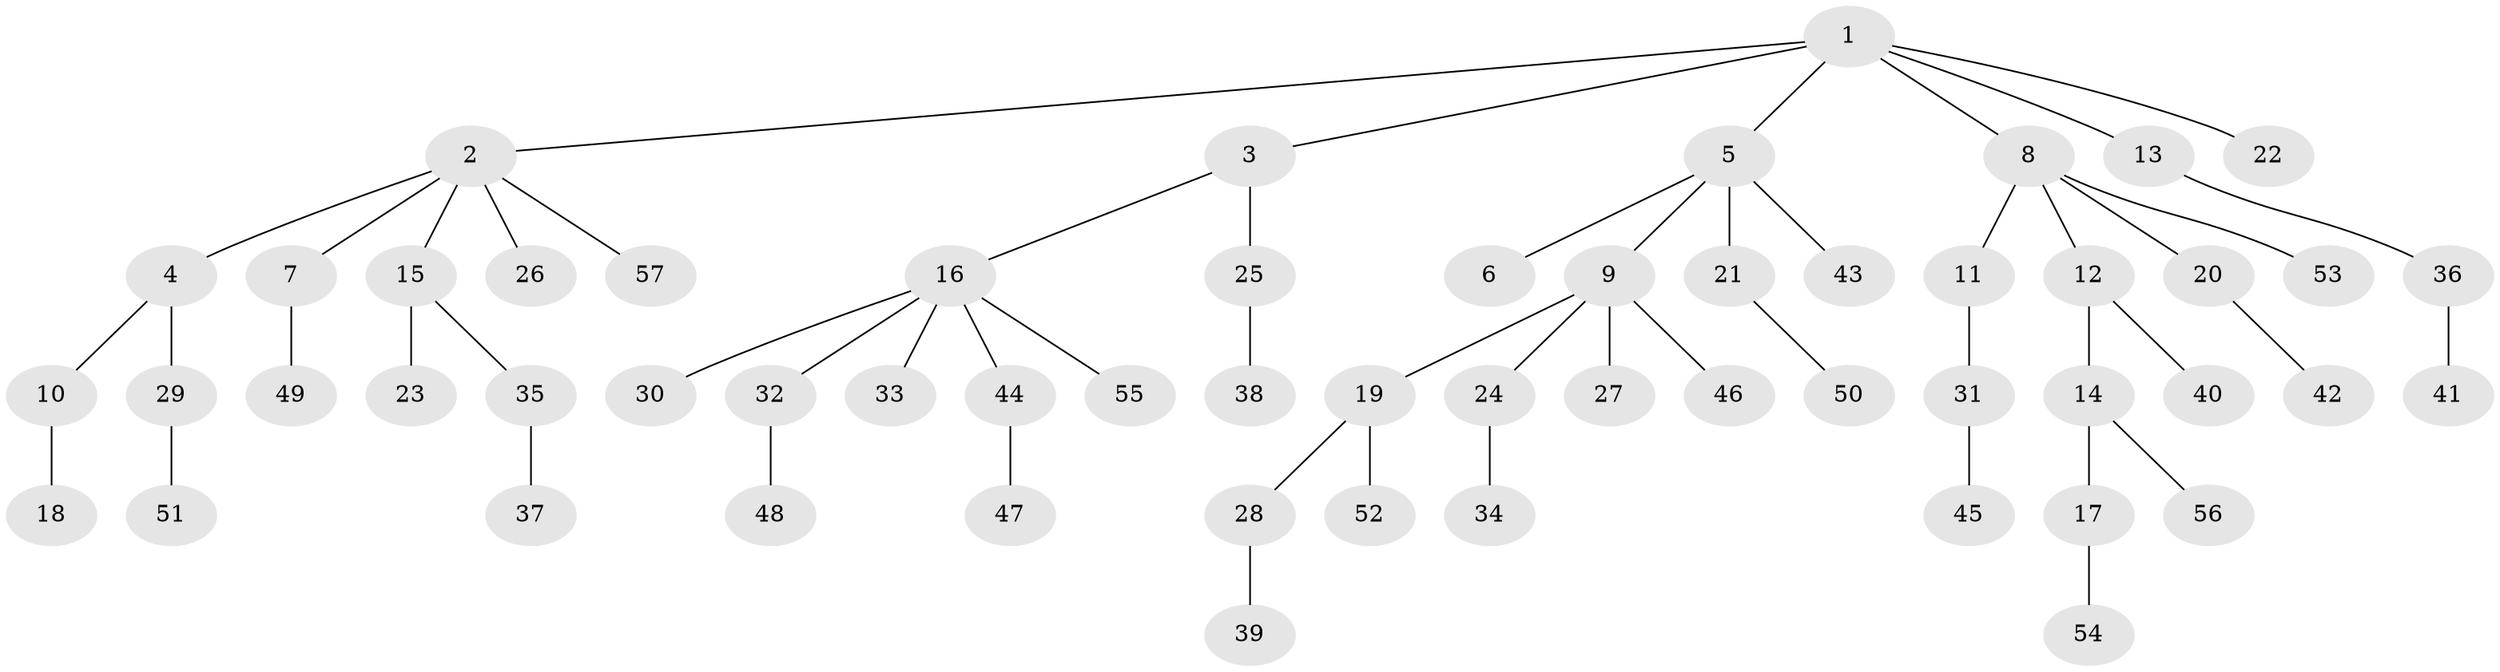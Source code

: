 // coarse degree distribution, {5: 0.05555555555555555, 3: 0.2222222222222222, 2: 0.2222222222222222, 1: 0.5}
// Generated by graph-tools (version 1.1) at 2025/52/03/04/25 22:52:05]
// undirected, 57 vertices, 56 edges
graph export_dot {
  node [color=gray90,style=filled];
  1;
  2;
  3;
  4;
  5;
  6;
  7;
  8;
  9;
  10;
  11;
  12;
  13;
  14;
  15;
  16;
  17;
  18;
  19;
  20;
  21;
  22;
  23;
  24;
  25;
  26;
  27;
  28;
  29;
  30;
  31;
  32;
  33;
  34;
  35;
  36;
  37;
  38;
  39;
  40;
  41;
  42;
  43;
  44;
  45;
  46;
  47;
  48;
  49;
  50;
  51;
  52;
  53;
  54;
  55;
  56;
  57;
  1 -- 2;
  1 -- 3;
  1 -- 5;
  1 -- 8;
  1 -- 13;
  1 -- 22;
  2 -- 4;
  2 -- 7;
  2 -- 15;
  2 -- 26;
  2 -- 57;
  3 -- 16;
  3 -- 25;
  4 -- 10;
  4 -- 29;
  5 -- 6;
  5 -- 9;
  5 -- 21;
  5 -- 43;
  7 -- 49;
  8 -- 11;
  8 -- 12;
  8 -- 20;
  8 -- 53;
  9 -- 19;
  9 -- 24;
  9 -- 27;
  9 -- 46;
  10 -- 18;
  11 -- 31;
  12 -- 14;
  12 -- 40;
  13 -- 36;
  14 -- 17;
  14 -- 56;
  15 -- 23;
  15 -- 35;
  16 -- 30;
  16 -- 32;
  16 -- 33;
  16 -- 44;
  16 -- 55;
  17 -- 54;
  19 -- 28;
  19 -- 52;
  20 -- 42;
  21 -- 50;
  24 -- 34;
  25 -- 38;
  28 -- 39;
  29 -- 51;
  31 -- 45;
  32 -- 48;
  35 -- 37;
  36 -- 41;
  44 -- 47;
}
